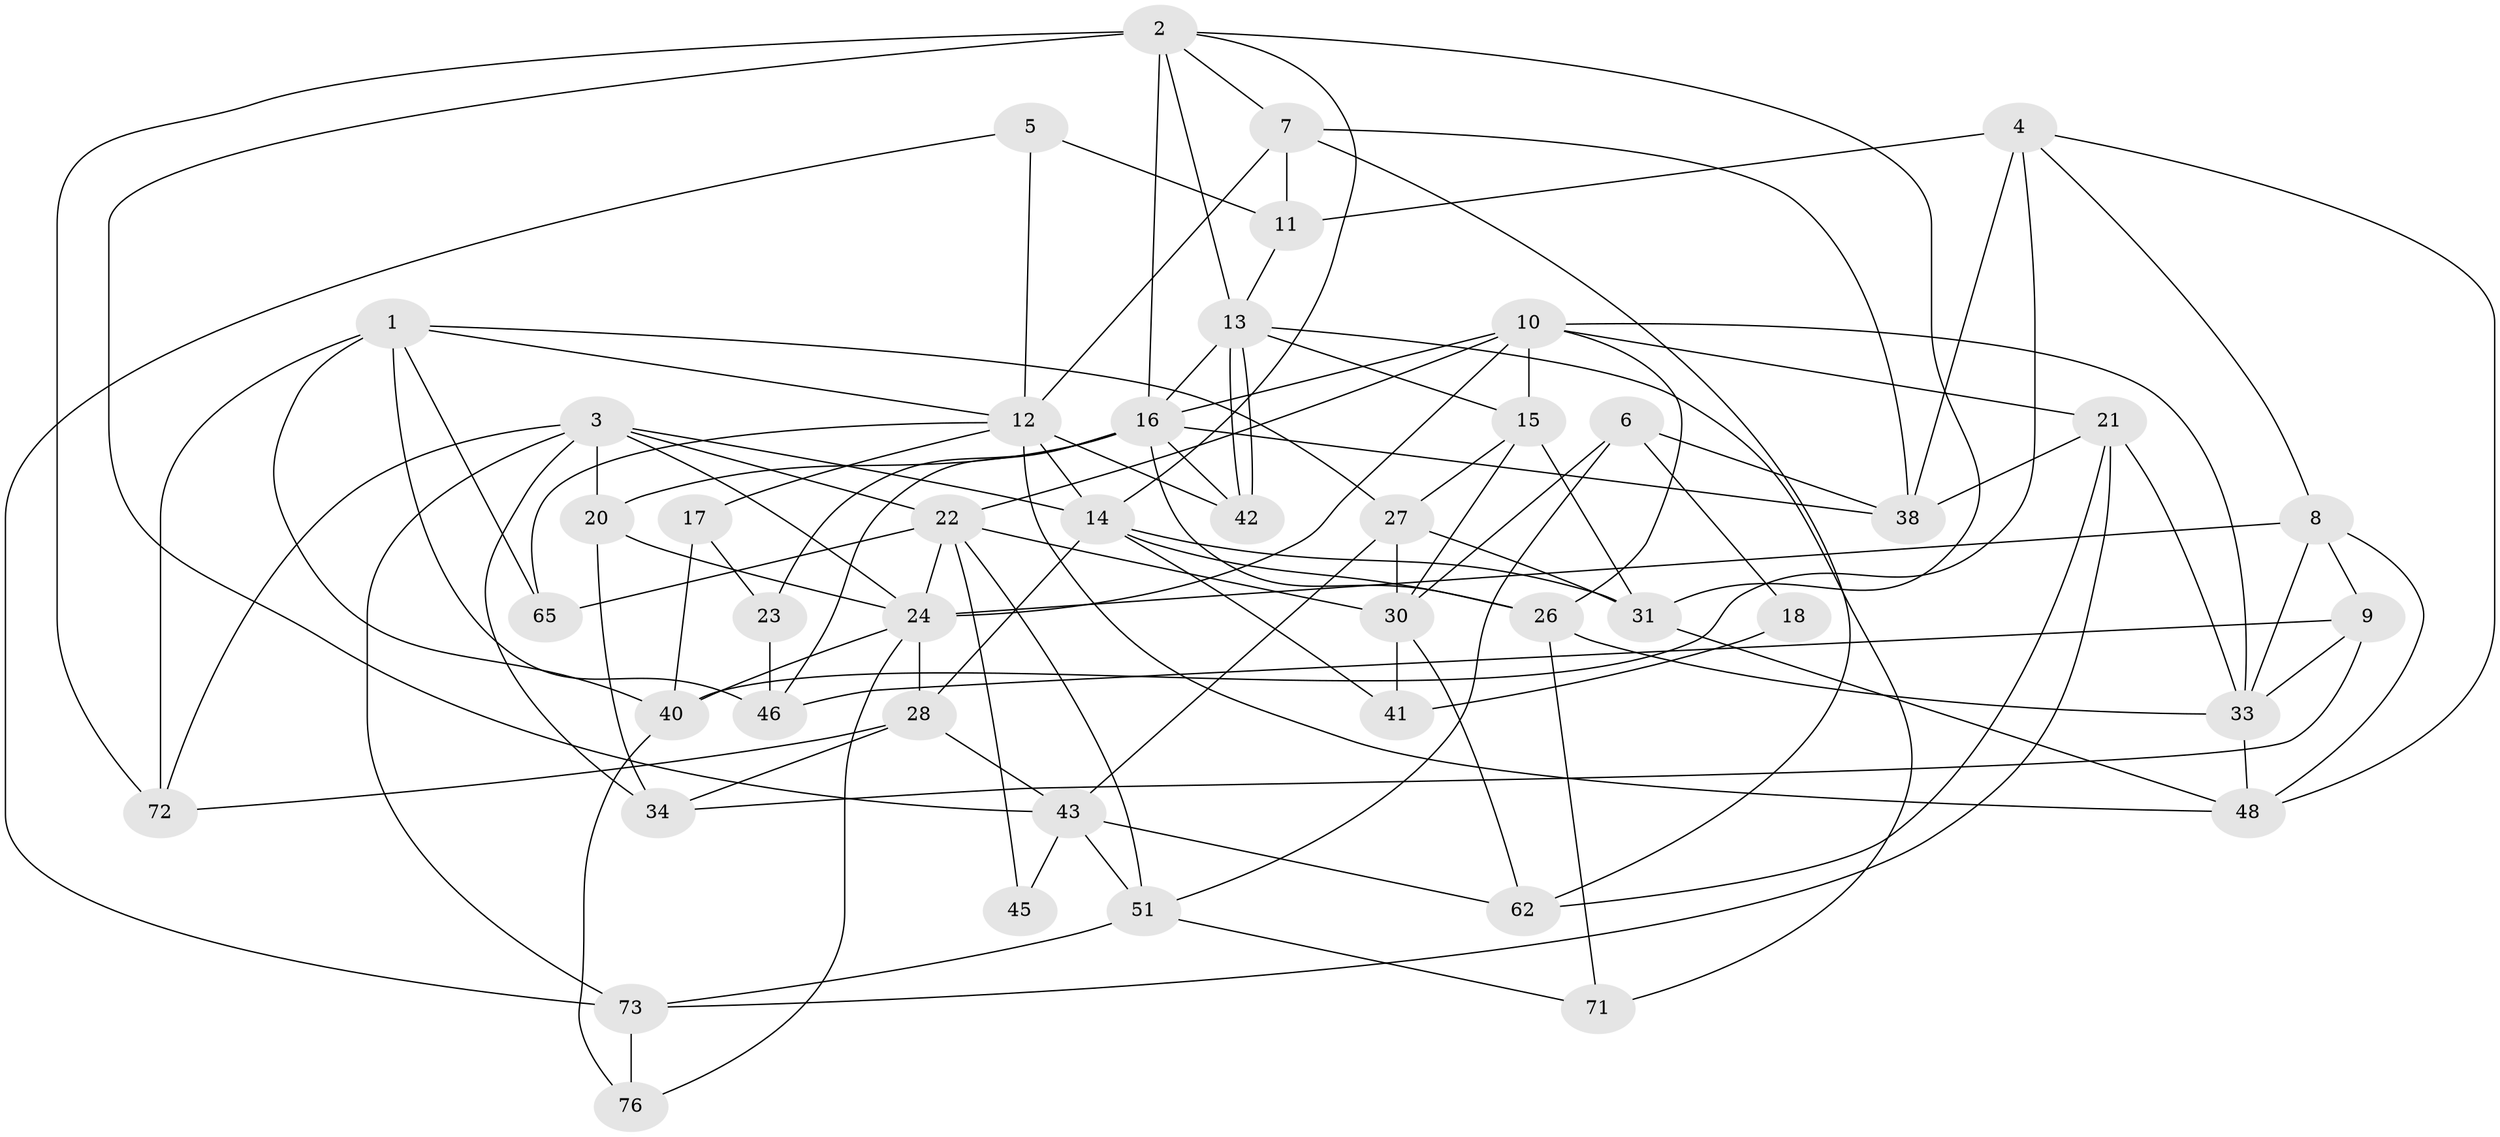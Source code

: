 // Generated by graph-tools (version 1.1) at 2025/23/03/03/25 07:23:57]
// undirected, 45 vertices, 111 edges
graph export_dot {
graph [start="1"]
  node [color=gray90,style=filled];
  1 [super="+59"];
  2 [super="+56"];
  3 [super="+53"];
  4 [super="+49"];
  5 [super="+32"];
  6 [super="+36"];
  7 [super="+64"];
  8 [super="+61"];
  9 [super="+29"];
  10 [super="+35"];
  11 [super="+60"];
  12 [super="+63"];
  13 [super="+19"];
  14 [super="+44"];
  15 [super="+58"];
  16 [super="+57"];
  17 [super="+52"];
  18;
  20 [super="+75"];
  21 [super="+50"];
  22;
  23;
  24 [super="+25"];
  26 [super="+37"];
  27 [super="+47"];
  28 [super="+39"];
  30;
  31 [super="+66"];
  33 [super="+68"];
  34;
  38 [super="+54"];
  40 [super="+55"];
  41 [super="+70"];
  42;
  43 [super="+74"];
  45;
  46 [super="+69"];
  48;
  51 [super="+67"];
  62;
  65;
  71;
  72;
  73;
  76;
  1 -- 12;
  1 -- 65;
  1 -- 40;
  1 -- 72;
  1 -- 46;
  1 -- 27;
  2 -- 72 [weight=2];
  2 -- 43;
  2 -- 13;
  2 -- 14;
  2 -- 31;
  2 -- 16;
  2 -- 7;
  3 -- 14;
  3 -- 34;
  3 -- 20;
  3 -- 22;
  3 -- 72;
  3 -- 73;
  3 -- 24;
  4 -- 38 [weight=2];
  4 -- 40;
  4 -- 48;
  4 -- 8;
  4 -- 11;
  5 -- 73;
  5 -- 12;
  5 -- 11 [weight=2];
  6 -- 38 [weight=2];
  6 -- 30;
  6 -- 18;
  6 -- 51;
  7 -- 12;
  7 -- 62;
  7 -- 11;
  7 -- 38;
  8 -- 24;
  8 -- 33;
  8 -- 48;
  8 -- 9;
  9 -- 46;
  9 -- 34;
  9 -- 33;
  10 -- 16 [weight=2];
  10 -- 21 [weight=2];
  10 -- 33;
  10 -- 22;
  10 -- 15;
  10 -- 24;
  10 -- 26;
  11 -- 13;
  12 -- 42;
  12 -- 65;
  12 -- 48;
  12 -- 17;
  12 -- 14;
  13 -- 42;
  13 -- 42;
  13 -- 71;
  13 -- 16;
  13 -- 15;
  14 -- 31;
  14 -- 26;
  14 -- 41;
  14 -- 28;
  15 -- 31;
  15 -- 30;
  15 -- 27;
  16 -- 26;
  16 -- 23;
  16 -- 46;
  16 -- 42;
  16 -- 38;
  16 -- 20;
  17 -- 40;
  17 -- 23;
  18 -- 41;
  20 -- 34;
  20 -- 24;
  21 -- 33;
  21 -- 73;
  21 -- 62;
  21 -- 38;
  22 -- 51;
  22 -- 24;
  22 -- 30;
  22 -- 45;
  22 -- 65;
  23 -- 46;
  24 -- 76;
  24 -- 40;
  24 -- 28;
  26 -- 33;
  26 -- 71;
  27 -- 31;
  27 -- 43;
  27 -- 30;
  28 -- 72;
  28 -- 34;
  28 -- 43;
  30 -- 41;
  30 -- 62;
  31 -- 48;
  33 -- 48;
  40 -- 76;
  43 -- 62;
  43 -- 45;
  43 -- 51;
  51 -- 73;
  51 -- 71;
  73 -- 76;
}
